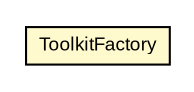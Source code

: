 #!/usr/local/bin/dot
#
# Class diagram 
# Generated by UmlGraph version 4.6 (http://www.spinellis.gr/sw/umlgraph)
#

digraph G {
	edge [fontname="arial",fontsize=10,labelfontname="arial",labelfontsize=10];
	node [fontname="arial",fontsize=10,shape=plaintext];
	// com.octo.captcha.component.image.utils.ToolkitFactory
	c10247 [label=<<table border="0" cellborder="1" cellspacing="0" cellpadding="2" port="p" bgcolor="lemonChiffon" href="./ToolkitFactory.html">
		<tr><td><table border="0" cellspacing="0" cellpadding="1">
			<tr><td> ToolkitFactory </td></tr>
		</table></td></tr>
		</table>>, fontname="arial", fontcolor="black", fontsize=9.0];
}

